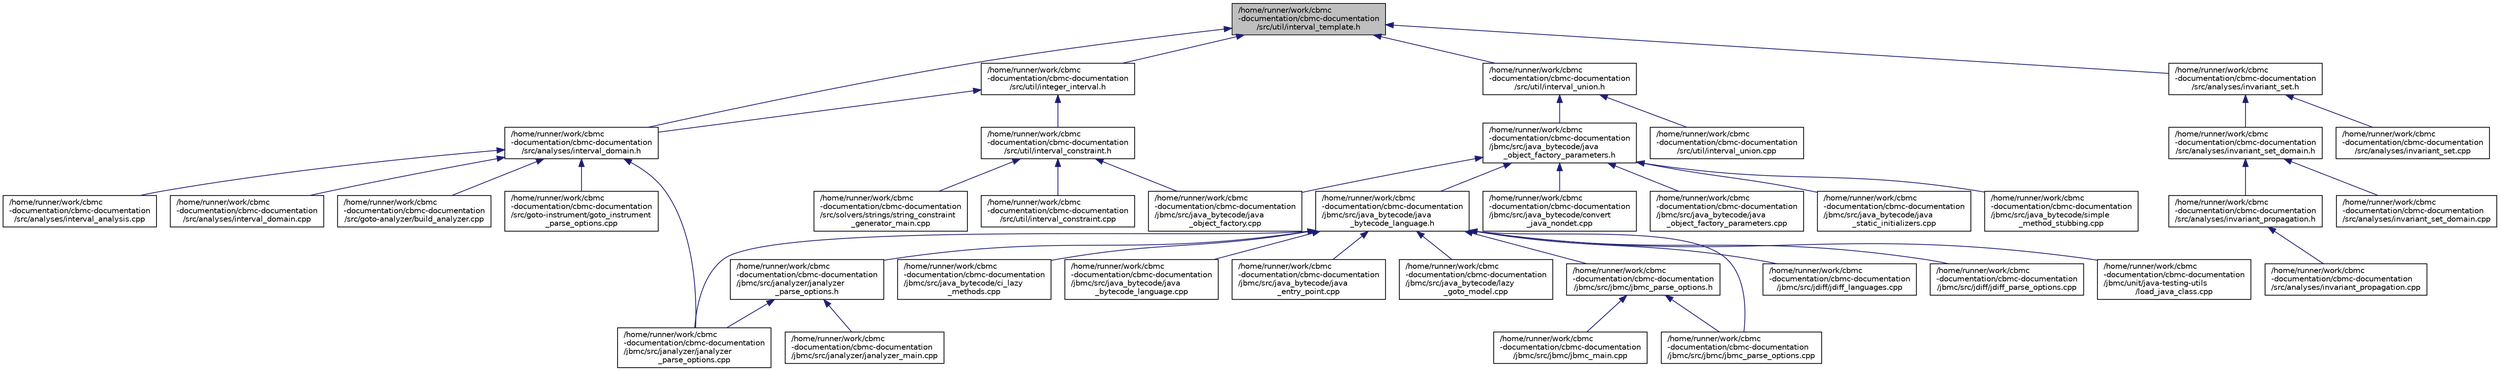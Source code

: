 digraph "/home/runner/work/cbmc-documentation/cbmc-documentation/src/util/interval_template.h"
{
 // LATEX_PDF_SIZE
  bgcolor="transparent";
  edge [fontname="Helvetica",fontsize="10",labelfontname="Helvetica",labelfontsize="10"];
  node [fontname="Helvetica",fontsize="10",shape=record];
  Node1 [label="/home/runner/work/cbmc\l-documentation/cbmc-documentation\l/src/util/interval_template.h",height=0.2,width=0.4,color="black", fillcolor="grey75", style="filled", fontcolor="black",tooltip=" "];
  Node1 -> Node2 [dir="back",color="midnightblue",fontsize="10",style="solid",fontname="Helvetica"];
  Node2 [label="/home/runner/work/cbmc\l-documentation/cbmc-documentation\l/src/analyses/interval_domain.h",height=0.2,width=0.4,color="black",URL="$interval__domain_8h.html",tooltip=" "];
  Node2 -> Node3 [dir="back",color="midnightblue",fontsize="10",style="solid",fontname="Helvetica"];
  Node3 [label="/home/runner/work/cbmc\l-documentation/cbmc-documentation\l/src/analyses/interval_analysis.cpp",height=0.2,width=0.4,color="black",URL="$interval__analysis_8cpp.html",tooltip=" "];
  Node2 -> Node4 [dir="back",color="midnightblue",fontsize="10",style="solid",fontname="Helvetica"];
  Node4 [label="/home/runner/work/cbmc\l-documentation/cbmc-documentation\l/src/analyses/interval_domain.cpp",height=0.2,width=0.4,color="black",URL="$interval__domain_8cpp.html",tooltip=" "];
  Node2 -> Node5 [dir="back",color="midnightblue",fontsize="10",style="solid",fontname="Helvetica"];
  Node5 [label="/home/runner/work/cbmc\l-documentation/cbmc-documentation\l/src/goto-analyzer/build_analyzer.cpp",height=0.2,width=0.4,color="black",URL="$build__analyzer_8cpp.html",tooltip=" "];
  Node2 -> Node6 [dir="back",color="midnightblue",fontsize="10",style="solid",fontname="Helvetica"];
  Node6 [label="/home/runner/work/cbmc\l-documentation/cbmc-documentation\l/src/goto-instrument/goto_instrument\l_parse_options.cpp",height=0.2,width=0.4,color="black",URL="$goto__instrument__parse__options_8cpp.html",tooltip=" "];
  Node2 -> Node7 [dir="back",color="midnightblue",fontsize="10",style="solid",fontname="Helvetica"];
  Node7 [label="/home/runner/work/cbmc\l-documentation/cbmc-documentation\l/jbmc/src/janalyzer/janalyzer\l_parse_options.cpp",height=0.2,width=0.4,color="black",URL="$janalyzer__parse__options_8cpp.html",tooltip=" "];
  Node1 -> Node8 [dir="back",color="midnightblue",fontsize="10",style="solid",fontname="Helvetica"];
  Node8 [label="/home/runner/work/cbmc\l-documentation/cbmc-documentation\l/src/analyses/invariant_set.h",height=0.2,width=0.4,color="black",URL="$invariant__set_8h.html",tooltip=" "];
  Node8 -> Node9 [dir="back",color="midnightblue",fontsize="10",style="solid",fontname="Helvetica"];
  Node9 [label="/home/runner/work/cbmc\l-documentation/cbmc-documentation\l/src/analyses/invariant_set_domain.h",height=0.2,width=0.4,color="black",URL="$invariant__set__domain_8h.html",tooltip=" "];
  Node9 -> Node10 [dir="back",color="midnightblue",fontsize="10",style="solid",fontname="Helvetica"];
  Node10 [label="/home/runner/work/cbmc\l-documentation/cbmc-documentation\l/src/analyses/invariant_propagation.h",height=0.2,width=0.4,color="black",URL="$invariant__propagation_8h.html",tooltip=" "];
  Node10 -> Node11 [dir="back",color="midnightblue",fontsize="10",style="solid",fontname="Helvetica"];
  Node11 [label="/home/runner/work/cbmc\l-documentation/cbmc-documentation\l/src/analyses/invariant_propagation.cpp",height=0.2,width=0.4,color="black",URL="$invariant__propagation_8cpp.html",tooltip=" "];
  Node9 -> Node12 [dir="back",color="midnightblue",fontsize="10",style="solid",fontname="Helvetica"];
  Node12 [label="/home/runner/work/cbmc\l-documentation/cbmc-documentation\l/src/analyses/invariant_set_domain.cpp",height=0.2,width=0.4,color="black",URL="$invariant__set__domain_8cpp.html",tooltip=" "];
  Node8 -> Node13 [dir="back",color="midnightblue",fontsize="10",style="solid",fontname="Helvetica"];
  Node13 [label="/home/runner/work/cbmc\l-documentation/cbmc-documentation\l/src/analyses/invariant_set.cpp",height=0.2,width=0.4,color="black",URL="$invariant__set_8cpp.html",tooltip=" "];
  Node1 -> Node14 [dir="back",color="midnightblue",fontsize="10",style="solid",fontname="Helvetica"];
  Node14 [label="/home/runner/work/cbmc\l-documentation/cbmc-documentation\l/src/util/integer_interval.h",height=0.2,width=0.4,color="black",URL="$integer__interval_8h.html",tooltip=" "];
  Node14 -> Node2 [dir="back",color="midnightblue",fontsize="10",style="solid",fontname="Helvetica"];
  Node14 -> Node15 [dir="back",color="midnightblue",fontsize="10",style="solid",fontname="Helvetica"];
  Node15 [label="/home/runner/work/cbmc\l-documentation/cbmc-documentation\l/src/util/interval_constraint.h",height=0.2,width=0.4,color="black",URL="$interval__constraint_8h.html",tooltip=" "];
  Node15 -> Node16 [dir="back",color="midnightblue",fontsize="10",style="solid",fontname="Helvetica"];
  Node16 [label="/home/runner/work/cbmc\l-documentation/cbmc-documentation\l/src/solvers/strings/string_constraint\l_generator_main.cpp",height=0.2,width=0.4,color="black",URL="$string__constraint__generator__main_8cpp.html",tooltip=" "];
  Node15 -> Node17 [dir="back",color="midnightblue",fontsize="10",style="solid",fontname="Helvetica"];
  Node17 [label="/home/runner/work/cbmc\l-documentation/cbmc-documentation\l/src/util/interval_constraint.cpp",height=0.2,width=0.4,color="black",URL="$interval__constraint_8cpp.html",tooltip=" "];
  Node15 -> Node18 [dir="back",color="midnightblue",fontsize="10",style="solid",fontname="Helvetica"];
  Node18 [label="/home/runner/work/cbmc\l-documentation/cbmc-documentation\l/jbmc/src/java_bytecode/java\l_object_factory.cpp",height=0.2,width=0.4,color="black",URL="$java__object__factory_8cpp.html",tooltip=" "];
  Node1 -> Node19 [dir="back",color="midnightblue",fontsize="10",style="solid",fontname="Helvetica"];
  Node19 [label="/home/runner/work/cbmc\l-documentation/cbmc-documentation\l/src/util/interval_union.h",height=0.2,width=0.4,color="black",URL="$interval__union_8h.html",tooltip=" "];
  Node19 -> Node20 [dir="back",color="midnightblue",fontsize="10",style="solid",fontname="Helvetica"];
  Node20 [label="/home/runner/work/cbmc\l-documentation/cbmc-documentation\l/src/util/interval_union.cpp",height=0.2,width=0.4,color="black",URL="$interval__union_8cpp.html",tooltip=" "];
  Node19 -> Node21 [dir="back",color="midnightblue",fontsize="10",style="solid",fontname="Helvetica"];
  Node21 [label="/home/runner/work/cbmc\l-documentation/cbmc-documentation\l/jbmc/src/java_bytecode/java\l_object_factory_parameters.h",height=0.2,width=0.4,color="black",URL="$java__object__factory__parameters_8h.html",tooltip=" "];
  Node21 -> Node22 [dir="back",color="midnightblue",fontsize="10",style="solid",fontname="Helvetica"];
  Node22 [label="/home/runner/work/cbmc\l-documentation/cbmc-documentation\l/jbmc/src/java_bytecode/java\l_bytecode_language.h",height=0.2,width=0.4,color="black",URL="$java__bytecode__language_8h.html",tooltip=" "];
  Node22 -> Node23 [dir="back",color="midnightblue",fontsize="10",style="solid",fontname="Helvetica"];
  Node23 [label="/home/runner/work/cbmc\l-documentation/cbmc-documentation\l/jbmc/src/janalyzer/janalyzer\l_parse_options.h",height=0.2,width=0.4,color="black",URL="$janalyzer__parse__options_8h.html",tooltip=" "];
  Node23 -> Node24 [dir="back",color="midnightblue",fontsize="10",style="solid",fontname="Helvetica"];
  Node24 [label="/home/runner/work/cbmc\l-documentation/cbmc-documentation\l/jbmc/src/janalyzer/janalyzer_main.cpp",height=0.2,width=0.4,color="black",URL="$janalyzer__main_8cpp.html",tooltip=" "];
  Node23 -> Node7 [dir="back",color="midnightblue",fontsize="10",style="solid",fontname="Helvetica"];
  Node22 -> Node7 [dir="back",color="midnightblue",fontsize="10",style="solid",fontname="Helvetica"];
  Node22 -> Node25 [dir="back",color="midnightblue",fontsize="10",style="solid",fontname="Helvetica"];
  Node25 [label="/home/runner/work/cbmc\l-documentation/cbmc-documentation\l/jbmc/src/java_bytecode/ci_lazy\l_methods.cpp",height=0.2,width=0.4,color="black",URL="$ci__lazy__methods_8cpp.html",tooltip=" "];
  Node22 -> Node26 [dir="back",color="midnightblue",fontsize="10",style="solid",fontname="Helvetica"];
  Node26 [label="/home/runner/work/cbmc\l-documentation/cbmc-documentation\l/jbmc/src/java_bytecode/java\l_bytecode_language.cpp",height=0.2,width=0.4,color="black",URL="$java__bytecode__language_8cpp.html",tooltip=" "];
  Node22 -> Node27 [dir="back",color="midnightblue",fontsize="10",style="solid",fontname="Helvetica"];
  Node27 [label="/home/runner/work/cbmc\l-documentation/cbmc-documentation\l/jbmc/src/java_bytecode/java\l_entry_point.cpp",height=0.2,width=0.4,color="black",URL="$java__entry__point_8cpp.html",tooltip=" "];
  Node22 -> Node28 [dir="back",color="midnightblue",fontsize="10",style="solid",fontname="Helvetica"];
  Node28 [label="/home/runner/work/cbmc\l-documentation/cbmc-documentation\l/jbmc/src/java_bytecode/lazy\l_goto_model.cpp",height=0.2,width=0.4,color="black",URL="$lazy__goto__model_8cpp.html",tooltip="Author: Diffblue Ltd."];
  Node22 -> Node29 [dir="back",color="midnightblue",fontsize="10",style="solid",fontname="Helvetica"];
  Node29 [label="/home/runner/work/cbmc\l-documentation/cbmc-documentation\l/jbmc/src/jbmc/jbmc_parse_options.h",height=0.2,width=0.4,color="black",URL="$jbmc__parse__options_8h.html",tooltip=" "];
  Node29 -> Node30 [dir="back",color="midnightblue",fontsize="10",style="solid",fontname="Helvetica"];
  Node30 [label="/home/runner/work/cbmc\l-documentation/cbmc-documentation\l/jbmc/src/jbmc/jbmc_main.cpp",height=0.2,width=0.4,color="black",URL="$jbmc__main_8cpp.html",tooltip=" "];
  Node29 -> Node31 [dir="back",color="midnightblue",fontsize="10",style="solid",fontname="Helvetica"];
  Node31 [label="/home/runner/work/cbmc\l-documentation/cbmc-documentation\l/jbmc/src/jbmc/jbmc_parse_options.cpp",height=0.2,width=0.4,color="black",URL="$jbmc__parse__options_8cpp.html",tooltip=" "];
  Node22 -> Node31 [dir="back",color="midnightblue",fontsize="10",style="solid",fontname="Helvetica"];
  Node22 -> Node32 [dir="back",color="midnightblue",fontsize="10",style="solid",fontname="Helvetica"];
  Node32 [label="/home/runner/work/cbmc\l-documentation/cbmc-documentation\l/jbmc/src/jdiff/jdiff_languages.cpp",height=0.2,width=0.4,color="black",URL="$jdiff__languages_8cpp.html",tooltip=" "];
  Node22 -> Node33 [dir="back",color="midnightblue",fontsize="10",style="solid",fontname="Helvetica"];
  Node33 [label="/home/runner/work/cbmc\l-documentation/cbmc-documentation\l/jbmc/src/jdiff/jdiff_parse_options.cpp",height=0.2,width=0.4,color="black",URL="$jdiff__parse__options_8cpp.html",tooltip=" "];
  Node22 -> Node34 [dir="back",color="midnightblue",fontsize="10",style="solid",fontname="Helvetica"];
  Node34 [label="/home/runner/work/cbmc\l-documentation/cbmc-documentation\l/jbmc/unit/java-testing-utils\l/load_java_class.cpp",height=0.2,width=0.4,color="black",URL="$load__java__class_8cpp.html",tooltip=" "];
  Node21 -> Node35 [dir="back",color="midnightblue",fontsize="10",style="solid",fontname="Helvetica"];
  Node35 [label="/home/runner/work/cbmc\l-documentation/cbmc-documentation\l/jbmc/src/java_bytecode/convert\l_java_nondet.cpp",height=0.2,width=0.4,color="black",URL="$convert__java__nondet_8cpp.html",tooltip=" "];
  Node21 -> Node18 [dir="back",color="midnightblue",fontsize="10",style="solid",fontname="Helvetica"];
  Node21 -> Node36 [dir="back",color="midnightblue",fontsize="10",style="solid",fontname="Helvetica"];
  Node36 [label="/home/runner/work/cbmc\l-documentation/cbmc-documentation\l/jbmc/src/java_bytecode/java\l_object_factory_parameters.cpp",height=0.2,width=0.4,color="black",URL="$java__object__factory__parameters_8cpp.html",tooltip=" "];
  Node21 -> Node37 [dir="back",color="midnightblue",fontsize="10",style="solid",fontname="Helvetica"];
  Node37 [label="/home/runner/work/cbmc\l-documentation/cbmc-documentation\l/jbmc/src/java_bytecode/java\l_static_initializers.cpp",height=0.2,width=0.4,color="black",URL="$java__static__initializers_8cpp.html",tooltip=" "];
  Node21 -> Node38 [dir="back",color="midnightblue",fontsize="10",style="solid",fontname="Helvetica"];
  Node38 [label="/home/runner/work/cbmc\l-documentation/cbmc-documentation\l/jbmc/src/java_bytecode/simple\l_method_stubbing.cpp",height=0.2,width=0.4,color="black",URL="$simple__method__stubbing_8cpp.html",tooltip=" "];
}
